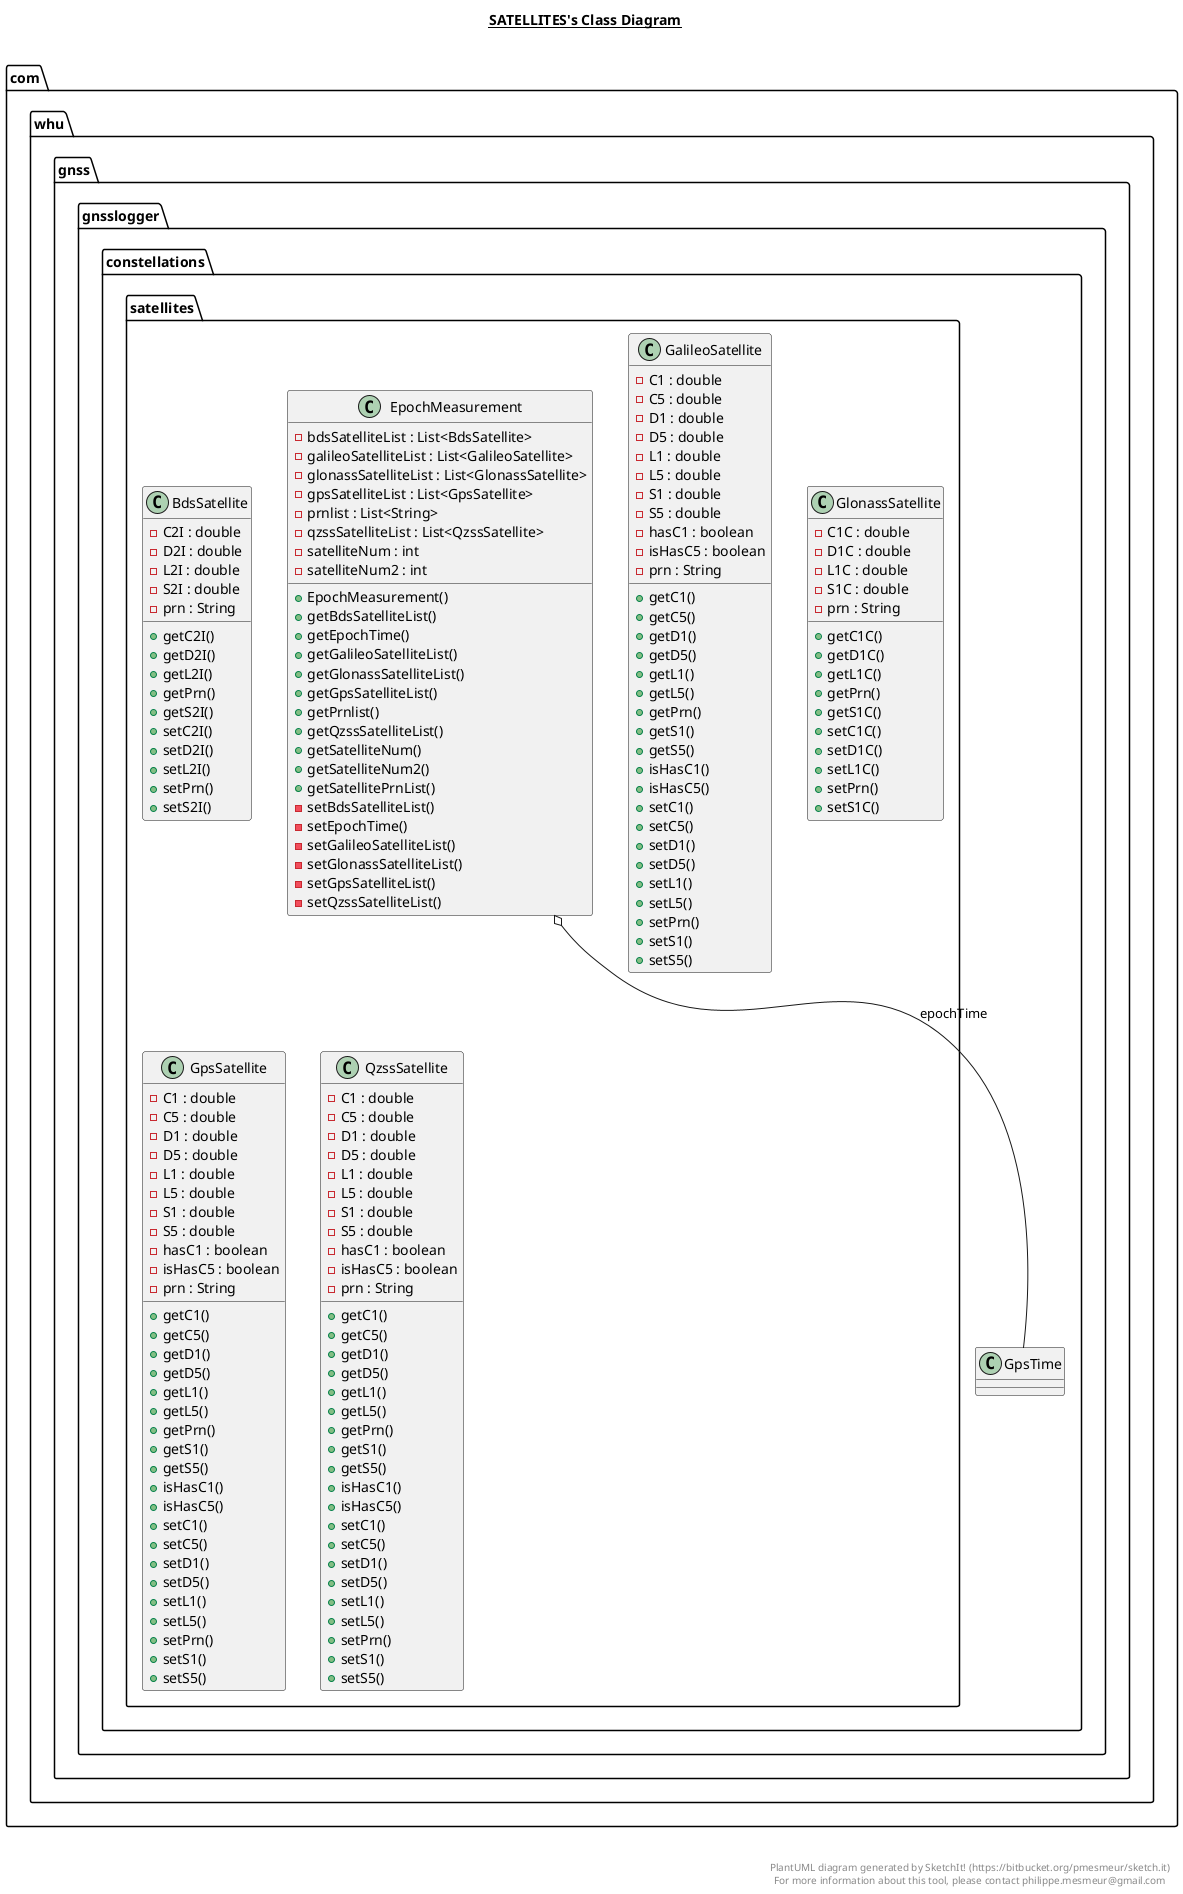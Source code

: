 @startuml

title __SATELLITES's Class Diagram__\n

  namespace com.whu.gnss.gnsslogger {
    namespace constellations {
      namespace satellites {
        class com.whu.gnss.gnsslogger.constellations.satellites.BdsSatellite {
            - C2I : double
            - D2I : double
            - L2I : double
            - S2I : double
            - prn : String
            + getC2I()
            + getD2I()
            + getL2I()
            + getPrn()
            + getS2I()
            + setC2I()
            + setD2I()
            + setL2I()
            + setPrn()
            + setS2I()
        }
      }
    }
  }
  

  namespace com.whu.gnss.gnsslogger {
    namespace constellations {
      namespace satellites {
        class com.whu.gnss.gnsslogger.constellations.satellites.EpochMeasurement {
            - bdsSatelliteList : List<BdsSatellite>
            - galileoSatelliteList : List<GalileoSatellite>
            - glonassSatelliteList : List<GlonassSatellite>
            - gpsSatelliteList : List<GpsSatellite>
            - prnlist : List<String>
            - qzssSatelliteList : List<QzssSatellite>
            - satelliteNum : int
            - satelliteNum2 : int
            + EpochMeasurement()
            + getBdsSatelliteList()
            + getEpochTime()
            + getGalileoSatelliteList()
            + getGlonassSatelliteList()
            + getGpsSatelliteList()
            + getPrnlist()
            + getQzssSatelliteList()
            + getSatelliteNum()
            + getSatelliteNum2()
            + getSatellitePrnList()
            - setBdsSatelliteList()
            - setEpochTime()
            - setGalileoSatelliteList()
            - setGlonassSatelliteList()
            - setGpsSatelliteList()
            - setQzssSatelliteList()
        }
      }
    }
  }
  

  namespace com.whu.gnss.gnsslogger {
    namespace constellations {
      namespace satellites {
        class com.whu.gnss.gnsslogger.constellations.satellites.GalileoSatellite {
            - C1 : double
            - C5 : double
            - D1 : double
            - D5 : double
            - L1 : double
            - L5 : double
            - S1 : double
            - S5 : double
            - hasC1 : boolean
            - isHasC5 : boolean
            - prn : String
            + getC1()
            + getC5()
            + getD1()
            + getD5()
            + getL1()
            + getL5()
            + getPrn()
            + getS1()
            + getS5()
            + isHasC1()
            + isHasC5()
            + setC1()
            + setC5()
            + setD1()
            + setD5()
            + setL1()
            + setL5()
            + setPrn()
            + setS1()
            + setS5()
        }
      }
    }
  }
  

  namespace com.whu.gnss.gnsslogger {
    namespace constellations {
      namespace satellites {
        class com.whu.gnss.gnsslogger.constellations.satellites.GlonassSatellite {
            - C1C : double
            - D1C : double
            - L1C : double
            - S1C : double
            - prn : String
            + getC1C()
            + getD1C()
            + getL1C()
            + getPrn()
            + getS1C()
            + setC1C()
            + setD1C()
            + setL1C()
            + setPrn()
            + setS1C()
        }
      }
    }
  }
  

  namespace com.whu.gnss.gnsslogger {
    namespace constellations {
      namespace satellites {
        class com.whu.gnss.gnsslogger.constellations.satellites.GpsSatellite {
            - C1 : double
            - C5 : double
            - D1 : double
            - D5 : double
            - L1 : double
            - L5 : double
            - S1 : double
            - S5 : double
            - hasC1 : boolean
            - isHasC5 : boolean
            - prn : String
            + getC1()
            + getC5()
            + getD1()
            + getD5()
            + getL1()
            + getL5()
            + getPrn()
            + getS1()
            + getS5()
            + isHasC1()
            + isHasC5()
            + setC1()
            + setC5()
            + setD1()
            + setD5()
            + setL1()
            + setL5()
            + setPrn()
            + setS1()
            + setS5()
        }
      }
    }
  }
  

  namespace com.whu.gnss.gnsslogger {
    namespace constellations {
      namespace satellites {
        class com.whu.gnss.gnsslogger.constellations.satellites.QzssSatellite {
            - C1 : double
            - C5 : double
            - D1 : double
            - D5 : double
            - L1 : double
            - L5 : double
            - S1 : double
            - S5 : double
            - hasC1 : boolean
            - isHasC5 : boolean
            - prn : String
            + getC1()
            + getC5()
            + getD1()
            + getD5()
            + getL1()
            + getL5()
            + getPrn()
            + getS1()
            + getS5()
            + isHasC1()
            + isHasC5()
            + setC1()
            + setC5()
            + setD1()
            + setD5()
            + setL1()
            + setL5()
            + setPrn()
            + setS1()
            + setS5()
        }
      }
    }
  }
  

  com.whu.gnss.gnsslogger.constellations.satellites.EpochMeasurement o-- com.whu.gnss.gnsslogger.constellations.GpsTime : epochTime


right footer


PlantUML diagram generated by SketchIt! (https://bitbucket.org/pmesmeur/sketch.it)
For more information about this tool, please contact philippe.mesmeur@gmail.com
endfooter

@enduml
